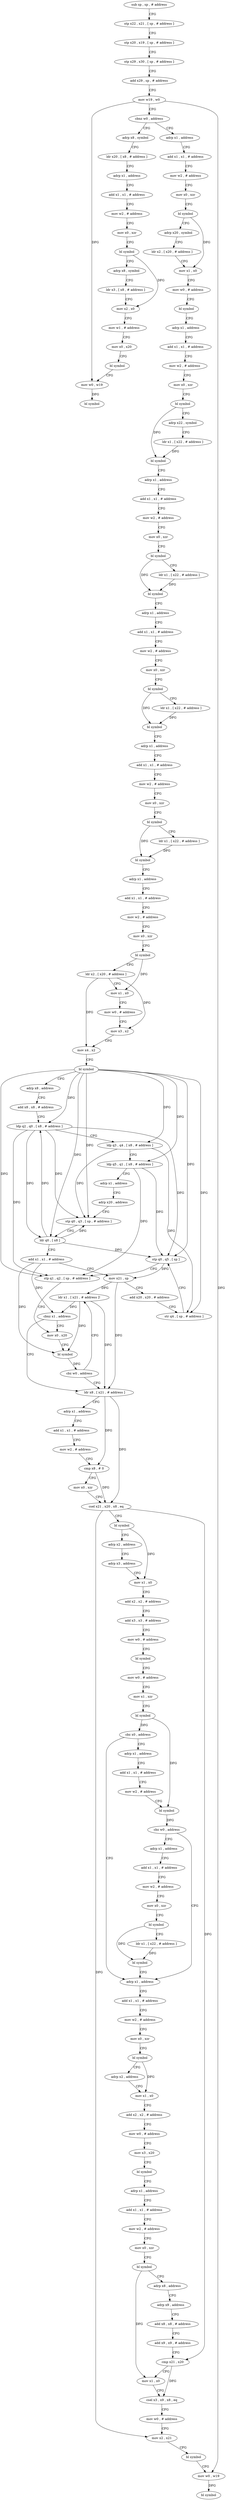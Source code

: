 digraph "func" {
"4199372" [label = "sub sp , sp , # address" ]
"4199376" [label = "stp x22 , x21 , [ sp , # address ]" ]
"4199380" [label = "stp x20 , x19 , [ sp , # address ]" ]
"4199384" [label = "stp x29 , x30 , [ sp , # address ]" ]
"4199388" [label = "add x29 , sp , # address" ]
"4199392" [label = "mov w19 , w0" ]
"4199396" [label = "cbnz w0 , address" ]
"4199916" [label = "adrp x8 , symbol" ]
"4199400" [label = "adrp x1 , address" ]
"4199920" [label = "ldr x20 , [ x8 , # address ]" ]
"4199924" [label = "adrp x1 , address" ]
"4199928" [label = "add x1 , x1 , # address" ]
"4199932" [label = "mov w2 , # address" ]
"4199936" [label = "mov x0 , xzr" ]
"4199940" [label = "bl symbol" ]
"4199944" [label = "adrp x8 , symbol" ]
"4199948" [label = "ldr x3 , [ x8 , # address ]" ]
"4199952" [label = "mov x2 , x0" ]
"4199956" [label = "mov w1 , # address" ]
"4199960" [label = "mov x0 , x20" ]
"4199964" [label = "bl symbol" ]
"4199968" [label = "mov w0 , w19" ]
"4199972" [label = "bl symbol" ]
"4199404" [label = "add x1 , x1 , # address" ]
"4199408" [label = "mov w2 , # address" ]
"4199412" [label = "mov x0 , xzr" ]
"4199416" [label = "bl symbol" ]
"4199420" [label = "adrp x20 , symbol" ]
"4199424" [label = "ldr x2 , [ x20 , # address ]" ]
"4199428" [label = "mov x1 , x0" ]
"4199432" [label = "mov w0 , # address" ]
"4199436" [label = "bl symbol" ]
"4199440" [label = "adrp x1 , address" ]
"4199444" [label = "add x1 , x1 , # address" ]
"4199448" [label = "mov w2 , # address" ]
"4199452" [label = "mov x0 , xzr" ]
"4199456" [label = "bl symbol" ]
"4199460" [label = "adrp x22 , symbol" ]
"4199464" [label = "ldr x1 , [ x22 , # address ]" ]
"4199468" [label = "bl symbol" ]
"4199472" [label = "adrp x1 , address" ]
"4199476" [label = "add x1 , x1 , # address" ]
"4199480" [label = "mov w2 , # address" ]
"4199484" [label = "mov x0 , xzr" ]
"4199488" [label = "bl symbol" ]
"4199492" [label = "ldr x1 , [ x22 , # address ]" ]
"4199496" [label = "bl symbol" ]
"4199500" [label = "adrp x1 , address" ]
"4199504" [label = "add x1 , x1 , # address" ]
"4199508" [label = "mov w2 , # address" ]
"4199512" [label = "mov x0 , xzr" ]
"4199516" [label = "bl symbol" ]
"4199520" [label = "ldr x1 , [ x22 , # address ]" ]
"4199524" [label = "bl symbol" ]
"4199528" [label = "adrp x1 , address" ]
"4199532" [label = "add x1 , x1 , # address" ]
"4199536" [label = "mov w2 , # address" ]
"4199540" [label = "mov x0 , xzr" ]
"4199544" [label = "bl symbol" ]
"4199548" [label = "ldr x1 , [ x22 , # address ]" ]
"4199552" [label = "bl symbol" ]
"4199556" [label = "adrp x1 , address" ]
"4199560" [label = "add x1 , x1 , # address" ]
"4199564" [label = "mov w2 , # address" ]
"4199568" [label = "mov x0 , xzr" ]
"4199572" [label = "bl symbol" ]
"4199576" [label = "ldr x2 , [ x20 , # address ]" ]
"4199580" [label = "mov x1 , x0" ]
"4199584" [label = "mov w0 , # address" ]
"4199588" [label = "mov x3 , x2" ]
"4199592" [label = "mov x4 , x2" ]
"4199596" [label = "bl symbol" ]
"4199600" [label = "adrp x8 , address" ]
"4199604" [label = "add x8 , x8 , # address" ]
"4199608" [label = "ldp q2 , q0 , [ x8 , # address ]" ]
"4199612" [label = "ldp q3 , q4 , [ x8 , # address ]" ]
"4199616" [label = "ldp q5 , q1 , [ x8 , # address ]" ]
"4199620" [label = "adrp x1 , address" ]
"4199624" [label = "adrp x20 , address" ]
"4199628" [label = "stp q0 , q3 , [ sp , # address ]" ]
"4199632" [label = "ldr q0 , [ x8 ]" ]
"4199636" [label = "add x1 , x1 , # address" ]
"4199640" [label = "mov x21 , sp" ]
"4199644" [label = "add x20 , x20 , # address" ]
"4199648" [label = "str q4 , [ sp , # address ]" ]
"4199652" [label = "stp q0 , q5 , [ sp ]" ]
"4199656" [label = "stp q1 , q2 , [ sp , # address ]" ]
"4199660" [label = "mov x0 , x20" ]
"4199680" [label = "ldr x8 , [ x21 , # address ]" ]
"4199684" [label = "adrp x1 , address" ]
"4199688" [label = "add x1 , x1 , # address" ]
"4199692" [label = "mov w2 , # address" ]
"4199696" [label = "cmp x8 , # 0" ]
"4199700" [label = "mov x0 , xzr" ]
"4199704" [label = "csel x21 , x20 , x8 , eq" ]
"4199708" [label = "bl symbol" ]
"4199712" [label = "adrp x2 , address" ]
"4199716" [label = "adrp x3 , address" ]
"4199720" [label = "mov x1 , x0" ]
"4199724" [label = "add x2 , x2 , # address" ]
"4199728" [label = "add x3 , x3 , # address" ]
"4199732" [label = "mov w0 , # address" ]
"4199736" [label = "bl symbol" ]
"4199740" [label = "mov w0 , # address" ]
"4199744" [label = "mov x1 , xzr" ]
"4199748" [label = "bl symbol" ]
"4199752" [label = "cbz x0 , address" ]
"4199804" [label = "adrp x1 , address" ]
"4199756" [label = "adrp x1 , address" ]
"4199672" [label = "ldr x1 , [ x21 , # address ]!" ]
"4199676" [label = "cbnz x1 , address" ]
"4199808" [label = "add x1 , x1 , # address" ]
"4199812" [label = "mov w2 , # address" ]
"4199816" [label = "mov x0 , xzr" ]
"4199820" [label = "bl symbol" ]
"4199824" [label = "adrp x2 , address" ]
"4199828" [label = "mov x1 , x0" ]
"4199832" [label = "add x2 , x2 , # address" ]
"4199836" [label = "mov w0 , # address" ]
"4199840" [label = "mov x3 , x20" ]
"4199844" [label = "bl symbol" ]
"4199848" [label = "adrp x1 , address" ]
"4199852" [label = "add x1 , x1 , # address" ]
"4199856" [label = "mov w2 , # address" ]
"4199860" [label = "mov x0 , xzr" ]
"4199864" [label = "bl symbol" ]
"4199868" [label = "adrp x8 , address" ]
"4199872" [label = "adrp x9 , address" ]
"4199876" [label = "add x8 , x8 , # address" ]
"4199880" [label = "add x9 , x9 , # address" ]
"4199884" [label = "cmp x21 , x20" ]
"4199888" [label = "mov x1 , x0" ]
"4199892" [label = "csel x3 , x9 , x8 , eq" ]
"4199896" [label = "mov w0 , # address" ]
"4199900" [label = "mov x2 , x21" ]
"4199904" [label = "bl symbol" ]
"4199908" [label = "mov w0 , w19" ]
"4199912" [label = "bl symbol" ]
"4199760" [label = "add x1 , x1 , # address" ]
"4199764" [label = "mov w2 , # address" ]
"4199768" [label = "bl symbol" ]
"4199772" [label = "cbz w0 , address" ]
"4199776" [label = "adrp x1 , address" ]
"4199664" [label = "bl symbol" ]
"4199668" [label = "cbz w0 , address" ]
"4199780" [label = "add x1 , x1 , # address" ]
"4199784" [label = "mov w2 , # address" ]
"4199788" [label = "mov x0 , xzr" ]
"4199792" [label = "bl symbol" ]
"4199796" [label = "ldr x1 , [ x22 , # address ]" ]
"4199800" [label = "bl symbol" ]
"4199372" -> "4199376" [ label = "CFG" ]
"4199376" -> "4199380" [ label = "CFG" ]
"4199380" -> "4199384" [ label = "CFG" ]
"4199384" -> "4199388" [ label = "CFG" ]
"4199388" -> "4199392" [ label = "CFG" ]
"4199392" -> "4199396" [ label = "CFG" ]
"4199392" -> "4199968" [ label = "DFG" ]
"4199392" -> "4199908" [ label = "DFG" ]
"4199396" -> "4199916" [ label = "CFG" ]
"4199396" -> "4199400" [ label = "CFG" ]
"4199916" -> "4199920" [ label = "CFG" ]
"4199400" -> "4199404" [ label = "CFG" ]
"4199920" -> "4199924" [ label = "CFG" ]
"4199924" -> "4199928" [ label = "CFG" ]
"4199928" -> "4199932" [ label = "CFG" ]
"4199932" -> "4199936" [ label = "CFG" ]
"4199936" -> "4199940" [ label = "CFG" ]
"4199940" -> "4199944" [ label = "CFG" ]
"4199940" -> "4199952" [ label = "DFG" ]
"4199944" -> "4199948" [ label = "CFG" ]
"4199948" -> "4199952" [ label = "CFG" ]
"4199952" -> "4199956" [ label = "CFG" ]
"4199956" -> "4199960" [ label = "CFG" ]
"4199960" -> "4199964" [ label = "CFG" ]
"4199964" -> "4199968" [ label = "CFG" ]
"4199968" -> "4199972" [ label = "DFG" ]
"4199404" -> "4199408" [ label = "CFG" ]
"4199408" -> "4199412" [ label = "CFG" ]
"4199412" -> "4199416" [ label = "CFG" ]
"4199416" -> "4199420" [ label = "CFG" ]
"4199416" -> "4199428" [ label = "DFG" ]
"4199420" -> "4199424" [ label = "CFG" ]
"4199424" -> "4199428" [ label = "CFG" ]
"4199428" -> "4199432" [ label = "CFG" ]
"4199432" -> "4199436" [ label = "CFG" ]
"4199436" -> "4199440" [ label = "CFG" ]
"4199440" -> "4199444" [ label = "CFG" ]
"4199444" -> "4199448" [ label = "CFG" ]
"4199448" -> "4199452" [ label = "CFG" ]
"4199452" -> "4199456" [ label = "CFG" ]
"4199456" -> "4199460" [ label = "CFG" ]
"4199456" -> "4199468" [ label = "DFG" ]
"4199460" -> "4199464" [ label = "CFG" ]
"4199464" -> "4199468" [ label = "DFG" ]
"4199468" -> "4199472" [ label = "CFG" ]
"4199472" -> "4199476" [ label = "CFG" ]
"4199476" -> "4199480" [ label = "CFG" ]
"4199480" -> "4199484" [ label = "CFG" ]
"4199484" -> "4199488" [ label = "CFG" ]
"4199488" -> "4199492" [ label = "CFG" ]
"4199488" -> "4199496" [ label = "DFG" ]
"4199492" -> "4199496" [ label = "DFG" ]
"4199496" -> "4199500" [ label = "CFG" ]
"4199500" -> "4199504" [ label = "CFG" ]
"4199504" -> "4199508" [ label = "CFG" ]
"4199508" -> "4199512" [ label = "CFG" ]
"4199512" -> "4199516" [ label = "CFG" ]
"4199516" -> "4199520" [ label = "CFG" ]
"4199516" -> "4199524" [ label = "DFG" ]
"4199520" -> "4199524" [ label = "DFG" ]
"4199524" -> "4199528" [ label = "CFG" ]
"4199528" -> "4199532" [ label = "CFG" ]
"4199532" -> "4199536" [ label = "CFG" ]
"4199536" -> "4199540" [ label = "CFG" ]
"4199540" -> "4199544" [ label = "CFG" ]
"4199544" -> "4199548" [ label = "CFG" ]
"4199544" -> "4199552" [ label = "DFG" ]
"4199548" -> "4199552" [ label = "DFG" ]
"4199552" -> "4199556" [ label = "CFG" ]
"4199556" -> "4199560" [ label = "CFG" ]
"4199560" -> "4199564" [ label = "CFG" ]
"4199564" -> "4199568" [ label = "CFG" ]
"4199568" -> "4199572" [ label = "CFG" ]
"4199572" -> "4199576" [ label = "CFG" ]
"4199572" -> "4199580" [ label = "DFG" ]
"4199576" -> "4199580" [ label = "CFG" ]
"4199576" -> "4199588" [ label = "DFG" ]
"4199576" -> "4199592" [ label = "DFG" ]
"4199580" -> "4199584" [ label = "CFG" ]
"4199584" -> "4199588" [ label = "CFG" ]
"4199588" -> "4199592" [ label = "CFG" ]
"4199592" -> "4199596" [ label = "CFG" ]
"4199596" -> "4199600" [ label = "CFG" ]
"4199596" -> "4199608" [ label = "DFG" ]
"4199596" -> "4199628" [ label = "DFG" ]
"4199596" -> "4199632" [ label = "DFG" ]
"4199596" -> "4199652" [ label = "DFG" ]
"4199596" -> "4199616" [ label = "DFG" ]
"4199596" -> "4199656" [ label = "DFG" ]
"4199596" -> "4199612" [ label = "DFG" ]
"4199596" -> "4199648" [ label = "DFG" ]
"4199600" -> "4199604" [ label = "CFG" ]
"4199604" -> "4199608" [ label = "CFG" ]
"4199608" -> "4199612" [ label = "CFG" ]
"4199608" -> "4199628" [ label = "DFG" ]
"4199608" -> "4199632" [ label = "DFG" ]
"4199608" -> "4199652" [ label = "DFG" ]
"4199608" -> "4199656" [ label = "DFG" ]
"4199612" -> "4199616" [ label = "CFG" ]
"4199612" -> "4199628" [ label = "DFG" ]
"4199612" -> "4199648" [ label = "DFG" ]
"4199616" -> "4199620" [ label = "CFG" ]
"4199616" -> "4199652" [ label = "DFG" ]
"4199616" -> "4199656" [ label = "DFG" ]
"4199620" -> "4199624" [ label = "CFG" ]
"4199624" -> "4199628" [ label = "CFG" ]
"4199628" -> "4199632" [ label = "CFG" ]
"4199632" -> "4199636" [ label = "CFG" ]
"4199632" -> "4199608" [ label = "DFG" ]
"4199632" -> "4199628" [ label = "DFG" ]
"4199632" -> "4199652" [ label = "DFG" ]
"4199636" -> "4199640" [ label = "CFG" ]
"4199636" -> "4199664" [ label = "DFG" ]
"4199636" -> "4199676" [ label = "DFG" ]
"4199640" -> "4199644" [ label = "CFG" ]
"4199640" -> "4199680" [ label = "DFG" ]
"4199640" -> "4199672" [ label = "DFG" ]
"4199644" -> "4199648" [ label = "CFG" ]
"4199648" -> "4199652" [ label = "CFG" ]
"4199652" -> "4199656" [ label = "CFG" ]
"4199652" -> "4199640" [ label = "DFG" ]
"4199656" -> "4199660" [ label = "CFG" ]
"4199660" -> "4199664" [ label = "CFG" ]
"4199680" -> "4199684" [ label = "CFG" ]
"4199680" -> "4199696" [ label = "DFG" ]
"4199680" -> "4199704" [ label = "DFG" ]
"4199684" -> "4199688" [ label = "CFG" ]
"4199688" -> "4199692" [ label = "CFG" ]
"4199692" -> "4199696" [ label = "CFG" ]
"4199696" -> "4199700" [ label = "CFG" ]
"4199696" -> "4199704" [ label = "DFG" ]
"4199700" -> "4199704" [ label = "CFG" ]
"4199704" -> "4199708" [ label = "CFG" ]
"4199704" -> "4199884" [ label = "DFG" ]
"4199704" -> "4199900" [ label = "DFG" ]
"4199708" -> "4199712" [ label = "CFG" ]
"4199708" -> "4199720" [ label = "DFG" ]
"4199712" -> "4199716" [ label = "CFG" ]
"4199716" -> "4199720" [ label = "CFG" ]
"4199720" -> "4199724" [ label = "CFG" ]
"4199724" -> "4199728" [ label = "CFG" ]
"4199728" -> "4199732" [ label = "CFG" ]
"4199732" -> "4199736" [ label = "CFG" ]
"4199736" -> "4199740" [ label = "CFG" ]
"4199740" -> "4199744" [ label = "CFG" ]
"4199744" -> "4199748" [ label = "CFG" ]
"4199748" -> "4199752" [ label = "DFG" ]
"4199748" -> "4199768" [ label = "DFG" ]
"4199752" -> "4199804" [ label = "CFG" ]
"4199752" -> "4199756" [ label = "CFG" ]
"4199804" -> "4199808" [ label = "CFG" ]
"4199756" -> "4199760" [ label = "CFG" ]
"4199672" -> "4199676" [ label = "DFG" ]
"4199672" -> "4199664" [ label = "DFG" ]
"4199672" -> "4199680" [ label = "DFG" ]
"4199676" -> "4199660" [ label = "CFG" ]
"4199676" -> "4199680" [ label = "CFG" ]
"4199808" -> "4199812" [ label = "CFG" ]
"4199812" -> "4199816" [ label = "CFG" ]
"4199816" -> "4199820" [ label = "CFG" ]
"4199820" -> "4199824" [ label = "CFG" ]
"4199820" -> "4199828" [ label = "DFG" ]
"4199824" -> "4199828" [ label = "CFG" ]
"4199828" -> "4199832" [ label = "CFG" ]
"4199832" -> "4199836" [ label = "CFG" ]
"4199836" -> "4199840" [ label = "CFG" ]
"4199840" -> "4199844" [ label = "CFG" ]
"4199844" -> "4199848" [ label = "CFG" ]
"4199848" -> "4199852" [ label = "CFG" ]
"4199852" -> "4199856" [ label = "CFG" ]
"4199856" -> "4199860" [ label = "CFG" ]
"4199860" -> "4199864" [ label = "CFG" ]
"4199864" -> "4199868" [ label = "CFG" ]
"4199864" -> "4199888" [ label = "DFG" ]
"4199868" -> "4199872" [ label = "CFG" ]
"4199872" -> "4199876" [ label = "CFG" ]
"4199876" -> "4199880" [ label = "CFG" ]
"4199880" -> "4199884" [ label = "CFG" ]
"4199884" -> "4199888" [ label = "CFG" ]
"4199884" -> "4199892" [ label = "DFG" ]
"4199888" -> "4199892" [ label = "CFG" ]
"4199892" -> "4199896" [ label = "CFG" ]
"4199896" -> "4199900" [ label = "CFG" ]
"4199900" -> "4199904" [ label = "CFG" ]
"4199904" -> "4199908" [ label = "CFG" ]
"4199908" -> "4199912" [ label = "DFG" ]
"4199760" -> "4199764" [ label = "CFG" ]
"4199764" -> "4199768" [ label = "CFG" ]
"4199768" -> "4199772" [ label = "DFG" ]
"4199772" -> "4199804" [ label = "CFG" ]
"4199772" -> "4199776" [ label = "CFG" ]
"4199776" -> "4199780" [ label = "CFG" ]
"4199664" -> "4199668" [ label = "DFG" ]
"4199668" -> "4199680" [ label = "CFG" ]
"4199668" -> "4199672" [ label = "CFG" ]
"4199780" -> "4199784" [ label = "CFG" ]
"4199784" -> "4199788" [ label = "CFG" ]
"4199788" -> "4199792" [ label = "CFG" ]
"4199792" -> "4199796" [ label = "CFG" ]
"4199792" -> "4199800" [ label = "DFG" ]
"4199796" -> "4199800" [ label = "DFG" ]
"4199800" -> "4199804" [ label = "CFG" ]
}
